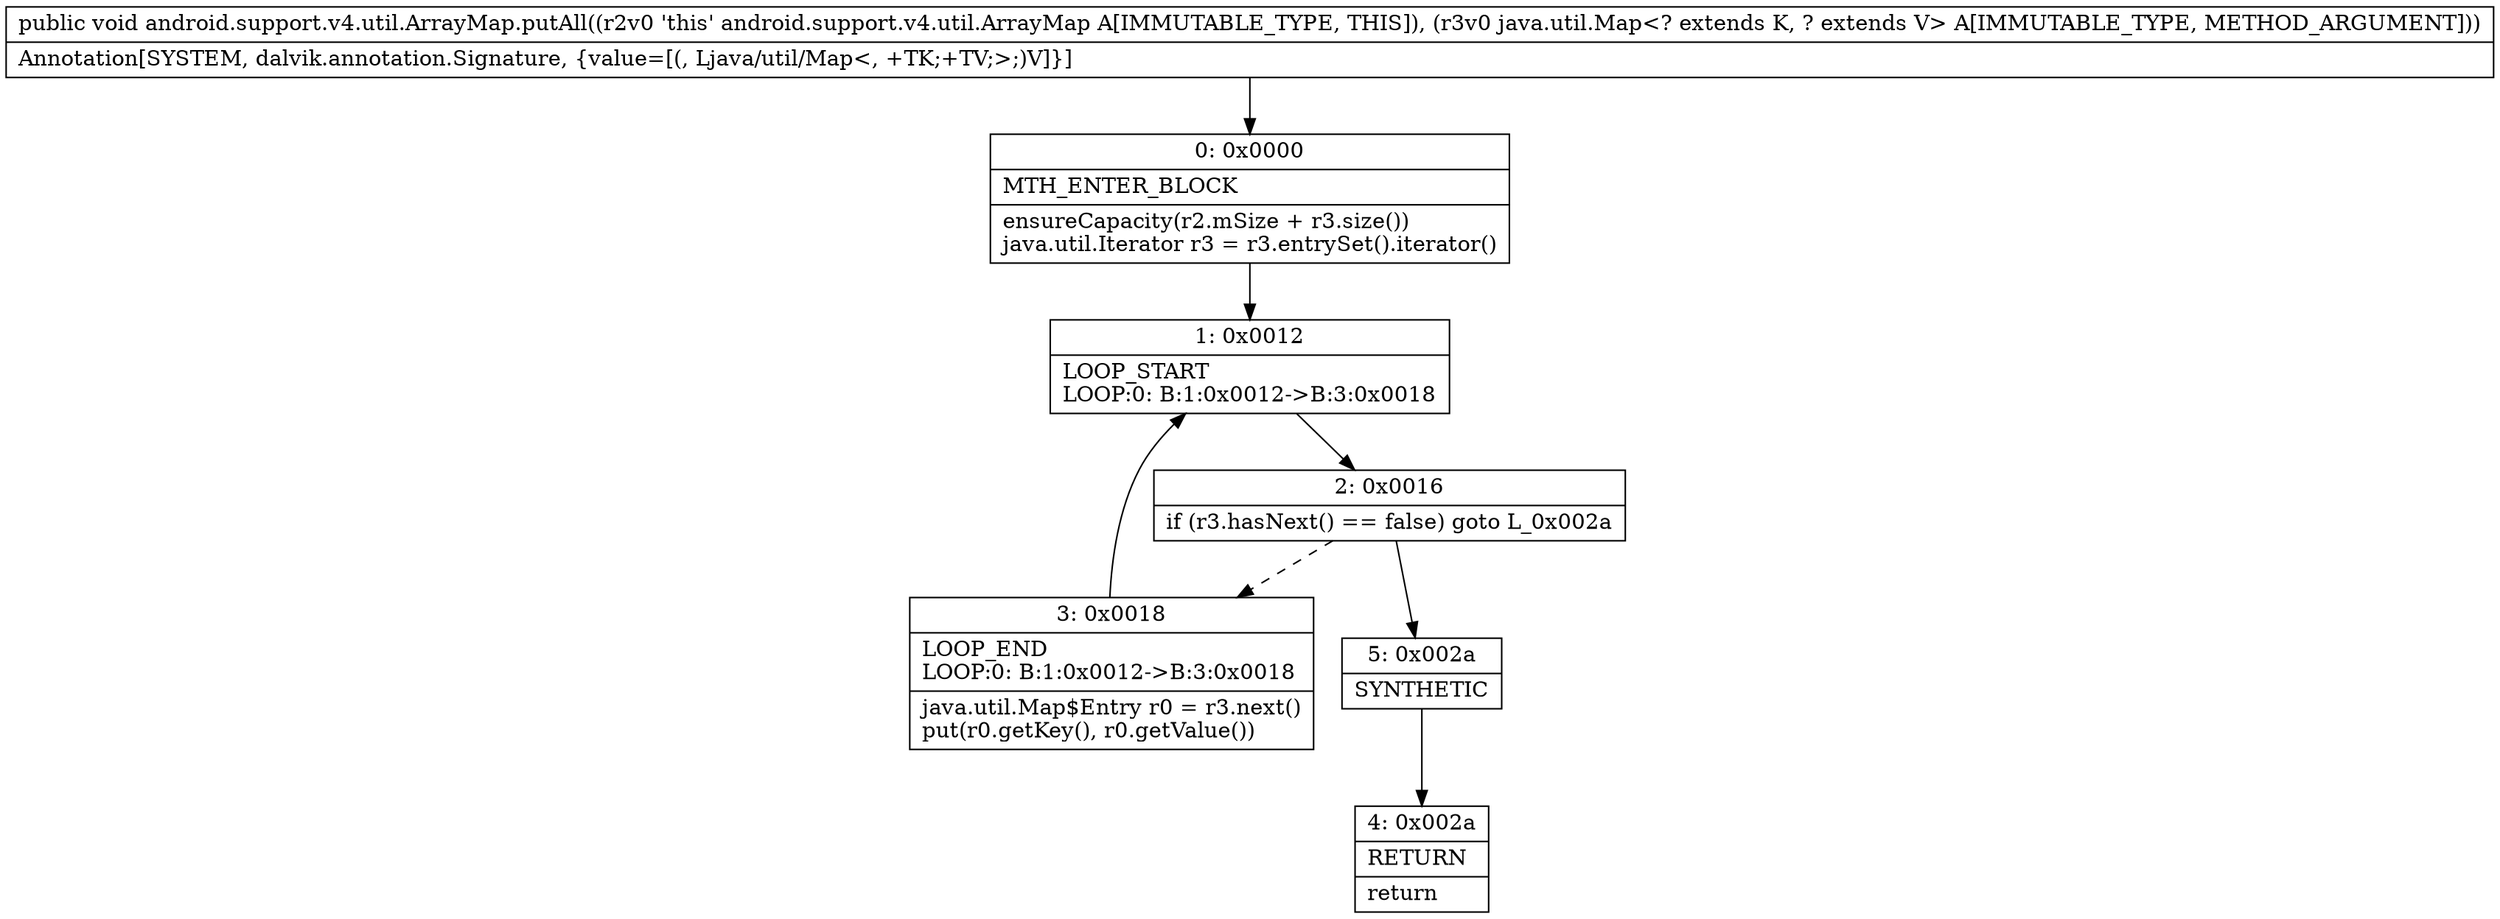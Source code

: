 digraph "CFG forandroid.support.v4.util.ArrayMap.putAll(Ljava\/util\/Map;)V" {
Node_0 [shape=record,label="{0\:\ 0x0000|MTH_ENTER_BLOCK\l|ensureCapacity(r2.mSize + r3.size())\ljava.util.Iterator r3 = r3.entrySet().iterator()\l}"];
Node_1 [shape=record,label="{1\:\ 0x0012|LOOP_START\lLOOP:0: B:1:0x0012\-\>B:3:0x0018\l}"];
Node_2 [shape=record,label="{2\:\ 0x0016|if (r3.hasNext() == false) goto L_0x002a\l}"];
Node_3 [shape=record,label="{3\:\ 0x0018|LOOP_END\lLOOP:0: B:1:0x0012\-\>B:3:0x0018\l|java.util.Map$Entry r0 = r3.next()\lput(r0.getKey(), r0.getValue())\l}"];
Node_4 [shape=record,label="{4\:\ 0x002a|RETURN\l|return\l}"];
Node_5 [shape=record,label="{5\:\ 0x002a|SYNTHETIC\l}"];
MethodNode[shape=record,label="{public void android.support.v4.util.ArrayMap.putAll((r2v0 'this' android.support.v4.util.ArrayMap A[IMMUTABLE_TYPE, THIS]), (r3v0 java.util.Map\<? extends K, ? extends V\> A[IMMUTABLE_TYPE, METHOD_ARGUMENT]))  | Annotation[SYSTEM, dalvik.annotation.Signature, \{value=[(, Ljava\/util\/Map\<, +TK;+TV;\>;)V]\}]\l}"];
MethodNode -> Node_0;
Node_0 -> Node_1;
Node_1 -> Node_2;
Node_2 -> Node_3[style=dashed];
Node_2 -> Node_5;
Node_3 -> Node_1;
Node_5 -> Node_4;
}

